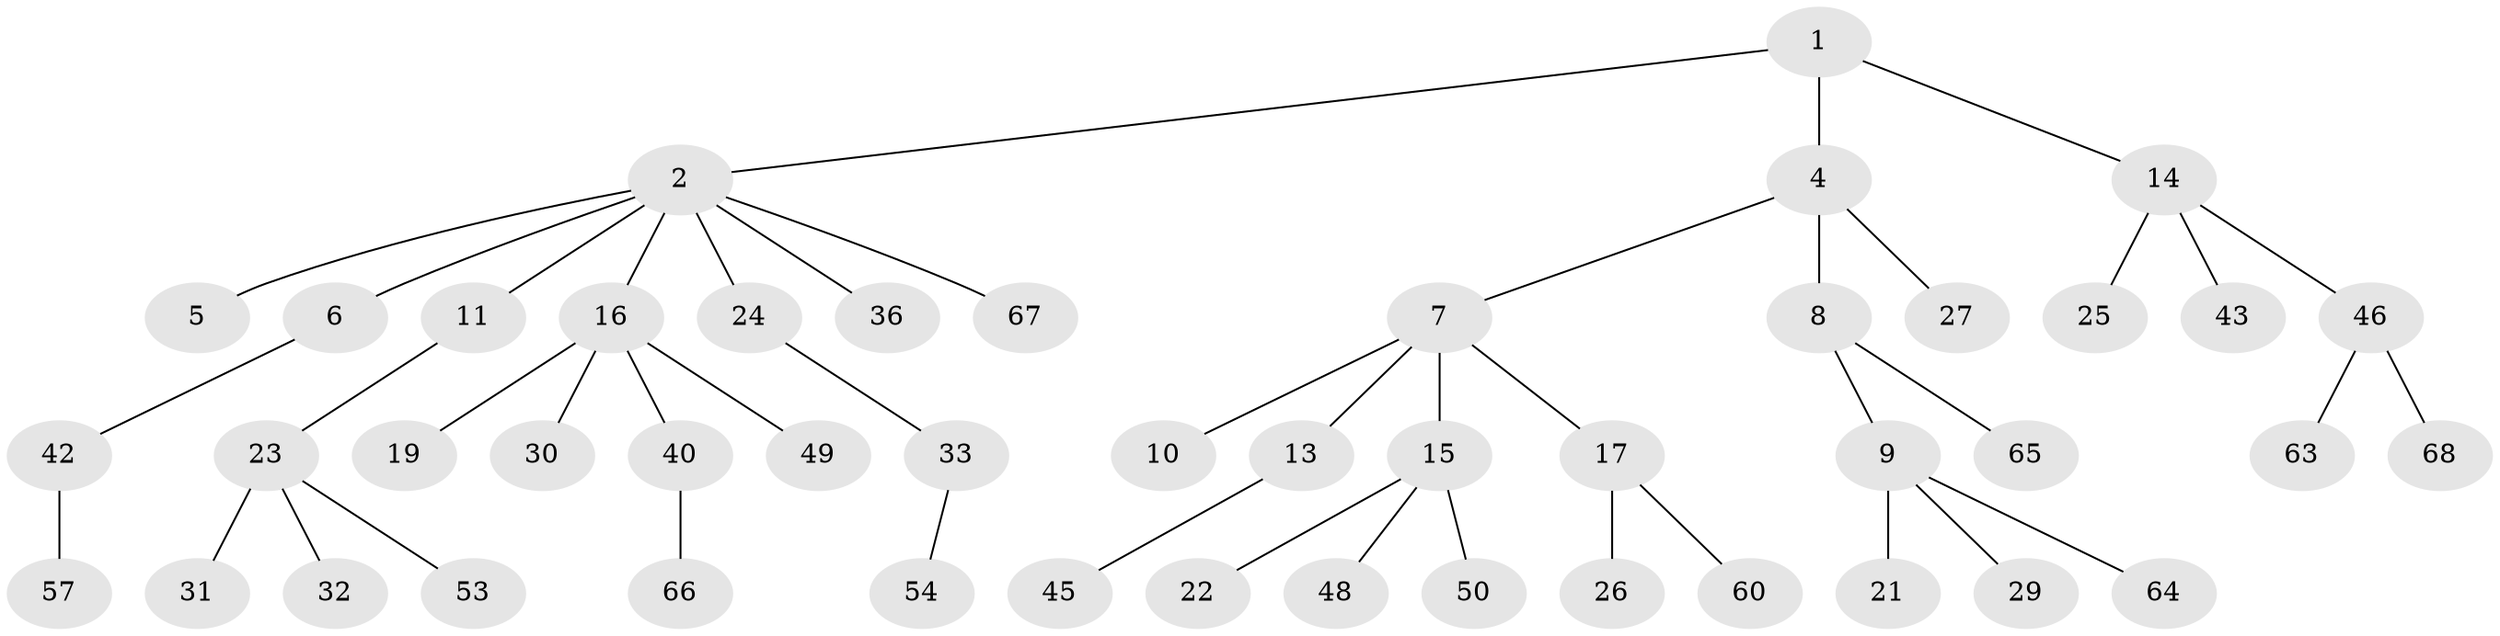 // Generated by graph-tools (version 1.1) at 2025/24/03/03/25 07:24:06]
// undirected, 47 vertices, 46 edges
graph export_dot {
graph [start="1"]
  node [color=gray90,style=filled];
  1 [super="+3"];
  2 [super="+37"];
  4 [super="+12"];
  5;
  6 [super="+62"];
  7;
  8 [super="+28"];
  9 [super="+47"];
  10 [super="+38"];
  11;
  13 [super="+18"];
  14 [super="+58"];
  15 [super="+44"];
  16 [super="+61"];
  17 [super="+20"];
  19;
  21;
  22;
  23 [super="+35"];
  24 [super="+34"];
  25 [super="+56"];
  26;
  27;
  29 [super="+55"];
  30;
  31;
  32 [super="+39"];
  33 [super="+51"];
  36;
  40 [super="+41"];
  42 [super="+52"];
  43;
  45;
  46 [super="+59"];
  48;
  49;
  50;
  53;
  54;
  57;
  60;
  63;
  64;
  65;
  66;
  67;
  68;
  1 -- 2;
  1 -- 4;
  1 -- 14;
  2 -- 5;
  2 -- 6;
  2 -- 11;
  2 -- 16;
  2 -- 24;
  2 -- 36;
  2 -- 67;
  4 -- 7;
  4 -- 8;
  4 -- 27;
  6 -- 42;
  7 -- 10;
  7 -- 13;
  7 -- 15;
  7 -- 17;
  8 -- 9;
  8 -- 65;
  9 -- 21;
  9 -- 29;
  9 -- 64;
  11 -- 23;
  13 -- 45;
  14 -- 25;
  14 -- 43;
  14 -- 46;
  15 -- 22;
  15 -- 48;
  15 -- 50;
  16 -- 19;
  16 -- 30;
  16 -- 40;
  16 -- 49;
  17 -- 26;
  17 -- 60;
  23 -- 31;
  23 -- 32;
  23 -- 53;
  24 -- 33;
  33 -- 54;
  40 -- 66;
  42 -- 57;
  46 -- 63;
  46 -- 68;
}
